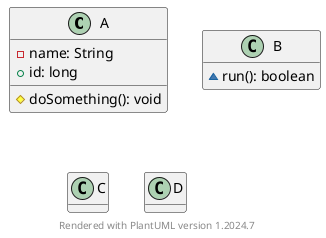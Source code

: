 @startuml
    'hide empty attributes
    hide empty attributes

    class A {
        - name: String
        + id: long
        # doSomething(): void
    }
    class B {
        ~run(): boolean
    }
    class C
    class D
    
    footer Rendered with PlantUML version %version()
@enduml